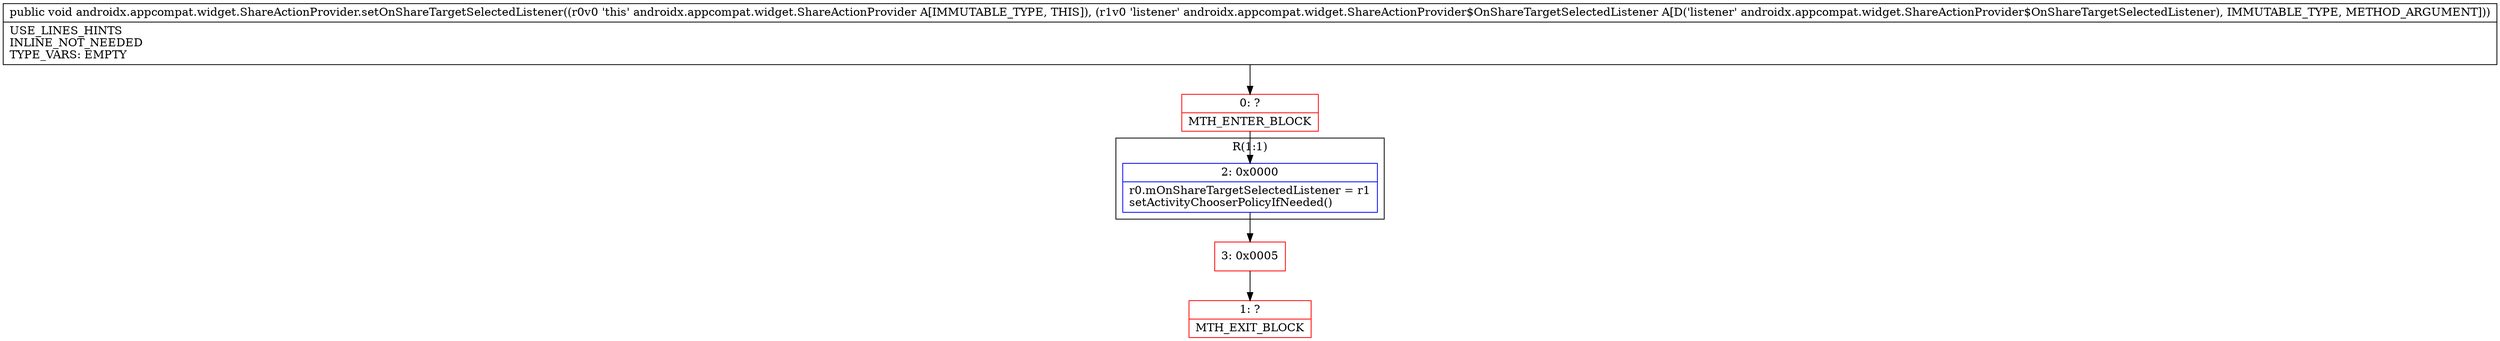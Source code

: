 digraph "CFG forandroidx.appcompat.widget.ShareActionProvider.setOnShareTargetSelectedListener(Landroidx\/appcompat\/widget\/ShareActionProvider$OnShareTargetSelectedListener;)V" {
subgraph cluster_Region_754230497 {
label = "R(1:1)";
node [shape=record,color=blue];
Node_2 [shape=record,label="{2\:\ 0x0000|r0.mOnShareTargetSelectedListener = r1\lsetActivityChooserPolicyIfNeeded()\l}"];
}
Node_0 [shape=record,color=red,label="{0\:\ ?|MTH_ENTER_BLOCK\l}"];
Node_3 [shape=record,color=red,label="{3\:\ 0x0005}"];
Node_1 [shape=record,color=red,label="{1\:\ ?|MTH_EXIT_BLOCK\l}"];
MethodNode[shape=record,label="{public void androidx.appcompat.widget.ShareActionProvider.setOnShareTargetSelectedListener((r0v0 'this' androidx.appcompat.widget.ShareActionProvider A[IMMUTABLE_TYPE, THIS]), (r1v0 'listener' androidx.appcompat.widget.ShareActionProvider$OnShareTargetSelectedListener A[D('listener' androidx.appcompat.widget.ShareActionProvider$OnShareTargetSelectedListener), IMMUTABLE_TYPE, METHOD_ARGUMENT]))  | USE_LINES_HINTS\lINLINE_NOT_NEEDED\lTYPE_VARS: EMPTY\l}"];
MethodNode -> Node_0;Node_2 -> Node_3;
Node_0 -> Node_2;
Node_3 -> Node_1;
}

